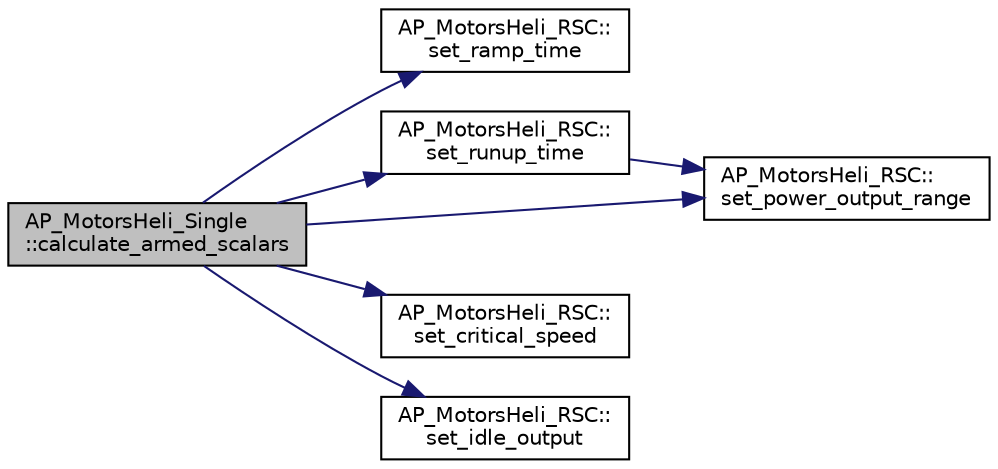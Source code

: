 digraph "AP_MotorsHeli_Single::calculate_armed_scalars"
{
 // INTERACTIVE_SVG=YES
  edge [fontname="Helvetica",fontsize="10",labelfontname="Helvetica",labelfontsize="10"];
  node [fontname="Helvetica",fontsize="10",shape=record];
  rankdir="LR";
  Node1 [label="AP_MotorsHeli_Single\l::calculate_armed_scalars",height=0.2,width=0.4,color="black", fillcolor="grey75", style="filled", fontcolor="black"];
  Node1 -> Node2 [color="midnightblue",fontsize="10",style="solid",fontname="Helvetica"];
  Node2 [label="AP_MotorsHeli_RSC::\lset_ramp_time",height=0.2,width=0.4,color="black", fillcolor="white", style="filled",URL="$classAP__MotorsHeli__RSC.html#aebdd1e8a17dde4d2bab170c8ebd8532c"];
  Node1 -> Node3 [color="midnightblue",fontsize="10",style="solid",fontname="Helvetica"];
  Node3 [label="AP_MotorsHeli_RSC::\lset_runup_time",height=0.2,width=0.4,color="black", fillcolor="white", style="filled",URL="$classAP__MotorsHeli__RSC.html#aa5d4bbc71b96eeeff793eb3b2ccf60b9"];
  Node3 -> Node4 [color="midnightblue",fontsize="10",style="solid",fontname="Helvetica"];
  Node4 [label="AP_MotorsHeli_RSC::\lset_power_output_range",height=0.2,width=0.4,color="black", fillcolor="white", style="filled",URL="$classAP__MotorsHeli__RSC.html#aea809ae1bbb81ef4fc000fb25fe83886"];
  Node1 -> Node5 [color="midnightblue",fontsize="10",style="solid",fontname="Helvetica"];
  Node5 [label="AP_MotorsHeli_RSC::\lset_critical_speed",height=0.2,width=0.4,color="black", fillcolor="white", style="filled",URL="$classAP__MotorsHeli__RSC.html#a7505e3e3e250559ba06a2742186743c2"];
  Node1 -> Node6 [color="midnightblue",fontsize="10",style="solid",fontname="Helvetica"];
  Node6 [label="AP_MotorsHeli_RSC::\lset_idle_output",height=0.2,width=0.4,color="black", fillcolor="white", style="filled",URL="$classAP__MotorsHeli__RSC.html#a756586a634a184a31e13645b8fcc6c43"];
  Node1 -> Node4 [color="midnightblue",fontsize="10",style="solid",fontname="Helvetica"];
}
